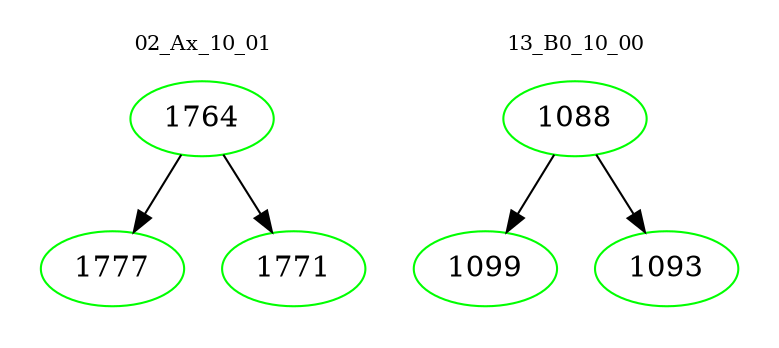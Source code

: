 digraph{
subgraph cluster_0 {
color = white
label = "02_Ax_10_01";
fontsize=10;
T0_1764 [label="1764", color="green"]
T0_1764 -> T0_1777 [color="black"]
T0_1777 [label="1777", color="green"]
T0_1764 -> T0_1771 [color="black"]
T0_1771 [label="1771", color="green"]
}
subgraph cluster_1 {
color = white
label = "13_B0_10_00";
fontsize=10;
T1_1088 [label="1088", color="green"]
T1_1088 -> T1_1099 [color="black"]
T1_1099 [label="1099", color="green"]
T1_1088 -> T1_1093 [color="black"]
T1_1093 [label="1093", color="green"]
}
}

